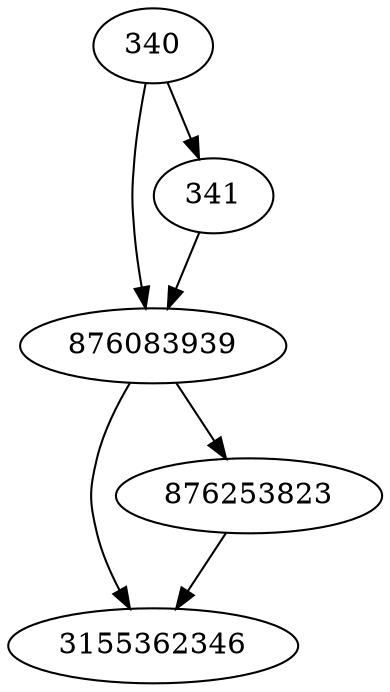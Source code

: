 strict digraph  {
876083939;
3155362346;
340;
341;
876253823;
876083939 -> 3155362346;
876083939 -> 876253823;
340 -> 876083939;
340 -> 341;
341 -> 876083939;
876253823 -> 3155362346;
}
